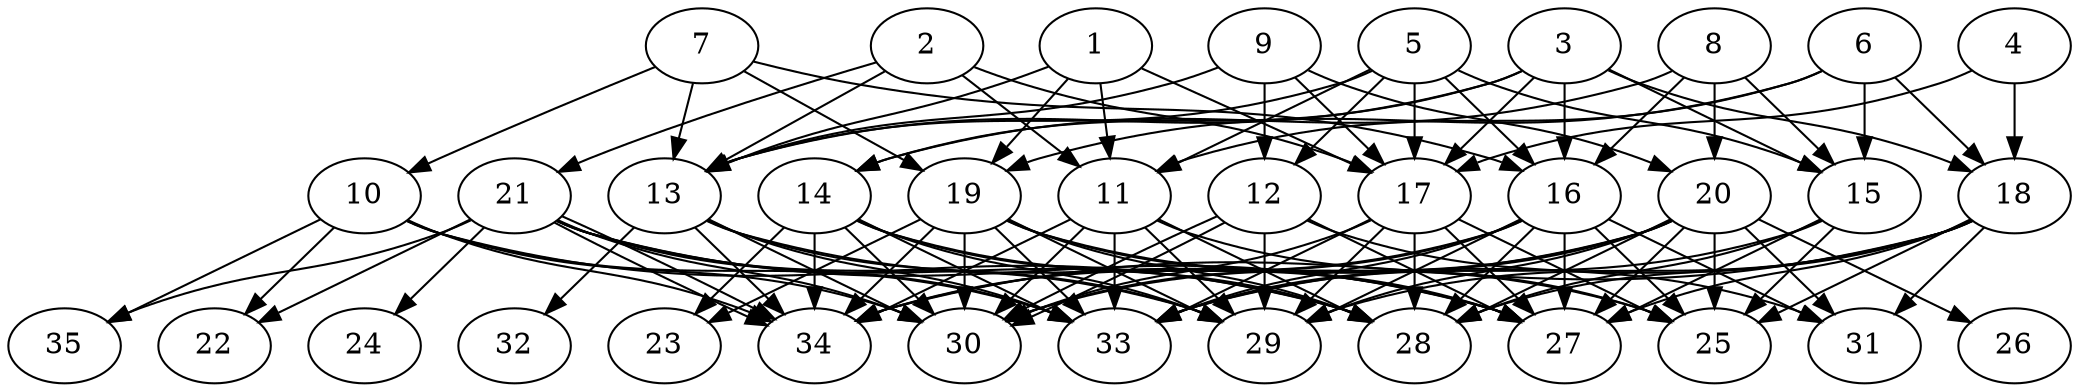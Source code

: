 // DAG automatically generated by daggen at Thu Oct  3 14:05:37 2019
// ./daggen --dot -n 35 --ccr 0.5 --fat 0.7 --regular 0.7 --density 0.9 --mindata 5242880 --maxdata 52428800 
digraph G {
  1 [size="32524288", alpha="0.14", expect_size="16262144"] 
  1 -> 11 [size ="16262144"]
  1 -> 13 [size ="16262144"]
  1 -> 17 [size ="16262144"]
  1 -> 19 [size ="16262144"]
  2 [size="65581056", alpha="0.03", expect_size="32790528"] 
  2 -> 11 [size ="32790528"]
  2 -> 13 [size ="32790528"]
  2 -> 17 [size ="32790528"]
  2 -> 21 [size ="32790528"]
  3 [size="56715264", alpha="0.20", expect_size="28357632"] 
  3 -> 13 [size ="28357632"]
  3 -> 14 [size ="28357632"]
  3 -> 15 [size ="28357632"]
  3 -> 16 [size ="28357632"]
  3 -> 17 [size ="28357632"]
  3 -> 18 [size ="28357632"]
  4 [size="58212352", alpha="0.14", expect_size="29106176"] 
  4 -> 17 [size ="29106176"]
  4 -> 18 [size ="29106176"]
  5 [size="12175360", alpha="0.10", expect_size="6087680"] 
  5 -> 11 [size ="6087680"]
  5 -> 12 [size ="6087680"]
  5 -> 13 [size ="6087680"]
  5 -> 15 [size ="6087680"]
  5 -> 16 [size ="6087680"]
  5 -> 17 [size ="6087680"]
  6 [size="18827264", alpha="0.11", expect_size="9413632"] 
  6 -> 11 [size ="9413632"]
  6 -> 15 [size ="9413632"]
  6 -> 18 [size ="9413632"]
  6 -> 19 [size ="9413632"]
  7 [size="47755264", alpha="0.18", expect_size="23877632"] 
  7 -> 10 [size ="23877632"]
  7 -> 13 [size ="23877632"]
  7 -> 16 [size ="23877632"]
  7 -> 19 [size ="23877632"]
  8 [size="31776768", alpha="0.07", expect_size="15888384"] 
  8 -> 14 [size ="15888384"]
  8 -> 15 [size ="15888384"]
  8 -> 16 [size ="15888384"]
  8 -> 20 [size ="15888384"]
  9 [size="83044352", alpha="0.19", expect_size="41522176"] 
  9 -> 12 [size ="41522176"]
  9 -> 13 [size ="41522176"]
  9 -> 17 [size ="41522176"]
  9 -> 20 [size ="41522176"]
  10 [size="12779520", alpha="0.10", expect_size="6389760"] 
  10 -> 22 [size ="6389760"]
  10 -> 28 [size ="6389760"]
  10 -> 30 [size ="6389760"]
  10 -> 33 [size ="6389760"]
  10 -> 34 [size ="6389760"]
  10 -> 35 [size ="6389760"]
  11 [size="95084544", alpha="0.12", expect_size="47542272"] 
  11 -> 25 [size ="47542272"]
  11 -> 28 [size ="47542272"]
  11 -> 29 [size ="47542272"]
  11 -> 30 [size ="47542272"]
  11 -> 33 [size ="47542272"]
  11 -> 34 [size ="47542272"]
  12 [size="68585472", alpha="0.07", expect_size="34292736"] 
  12 -> 27 [size ="34292736"]
  12 -> 29 [size ="34292736"]
  12 -> 30 [size ="34292736"]
  12 -> 30 [size ="34292736"]
  12 -> 31 [size ="34292736"]
  13 [size="84578304", alpha="0.02", expect_size="42289152"] 
  13 -> 27 [size ="42289152"]
  13 -> 29 [size ="42289152"]
  13 -> 30 [size ="42289152"]
  13 -> 32 [size ="42289152"]
  13 -> 33 [size ="42289152"]
  13 -> 34 [size ="42289152"]
  14 [size="84402176", alpha="0.03", expect_size="42201088"] 
  14 -> 23 [size ="42201088"]
  14 -> 27 [size ="42201088"]
  14 -> 28 [size ="42201088"]
  14 -> 29 [size ="42201088"]
  14 -> 30 [size ="42201088"]
  14 -> 33 [size ="42201088"]
  14 -> 34 [size ="42201088"]
  15 [size="57075712", alpha="0.01", expect_size="28537856"] 
  15 -> 25 [size ="28537856"]
  15 -> 27 [size ="28537856"]
  15 -> 28 [size ="28537856"]
  15 -> 33 [size ="28537856"]
  16 [size="103528448", alpha="0.02", expect_size="51764224"] 
  16 -> 25 [size ="51764224"]
  16 -> 27 [size ="51764224"]
  16 -> 28 [size ="51764224"]
  16 -> 29 [size ="51764224"]
  16 -> 30 [size ="51764224"]
  16 -> 31 [size ="51764224"]
  16 -> 33 [size ="51764224"]
  16 -> 34 [size ="51764224"]
  17 [size="63305728", alpha="0.06", expect_size="31652864"] 
  17 -> 25 [size ="31652864"]
  17 -> 27 [size ="31652864"]
  17 -> 28 [size ="31652864"]
  17 -> 29 [size ="31652864"]
  17 -> 30 [size ="31652864"]
  17 -> 33 [size ="31652864"]
  18 [size="53407744", alpha="0.05", expect_size="26703872"] 
  18 -> 25 [size ="26703872"]
  18 -> 27 [size ="26703872"]
  18 -> 28 [size ="26703872"]
  18 -> 29 [size ="26703872"]
  18 -> 31 [size ="26703872"]
  18 -> 33 [size ="26703872"]
  18 -> 34 [size ="26703872"]
  19 [size="85407744", alpha="0.04", expect_size="42703872"] 
  19 -> 23 [size ="42703872"]
  19 -> 25 [size ="42703872"]
  19 -> 27 [size ="42703872"]
  19 -> 28 [size ="42703872"]
  19 -> 29 [size ="42703872"]
  19 -> 30 [size ="42703872"]
  19 -> 33 [size ="42703872"]
  19 -> 34 [size ="42703872"]
  20 [size="80334848", alpha="0.06", expect_size="40167424"] 
  20 -> 25 [size ="40167424"]
  20 -> 26 [size ="40167424"]
  20 -> 27 [size ="40167424"]
  20 -> 28 [size ="40167424"]
  20 -> 29 [size ="40167424"]
  20 -> 30 [size ="40167424"]
  20 -> 31 [size ="40167424"]
  20 -> 33 [size ="40167424"]
  20 -> 34 [size ="40167424"]
  21 [size="32833536", alpha="0.12", expect_size="16416768"] 
  21 -> 22 [size ="16416768"]
  21 -> 24 [size ="16416768"]
  21 -> 27 [size ="16416768"]
  21 -> 28 [size ="16416768"]
  21 -> 29 [size ="16416768"]
  21 -> 30 [size ="16416768"]
  21 -> 33 [size ="16416768"]
  21 -> 34 [size ="16416768"]
  21 -> 34 [size ="16416768"]
  21 -> 35 [size ="16416768"]
  22 [size="90030080", alpha="0.10", expect_size="45015040"] 
  23 [size="28264448", alpha="0.18", expect_size="14132224"] 
  24 [size="37904384", alpha="0.16", expect_size="18952192"] 
  25 [size="53350400", alpha="0.14", expect_size="26675200"] 
  26 [size="56805376", alpha="0.14", expect_size="28402688"] 
  27 [size="67966976", alpha="0.02", expect_size="33983488"] 
  28 [size="97615872", alpha="0.14", expect_size="48807936"] 
  29 [size="25292800", alpha="0.02", expect_size="12646400"] 
  30 [size="44091392", alpha="0.10", expect_size="22045696"] 
  31 [size="70547456", alpha="0.16", expect_size="35273728"] 
  32 [size="32327680", alpha="0.15", expect_size="16163840"] 
  33 [size="78901248", alpha="0.09", expect_size="39450624"] 
  34 [size="67753984", alpha="0.19", expect_size="33876992"] 
  35 [size="46616576", alpha="0.19", expect_size="23308288"] 
}
